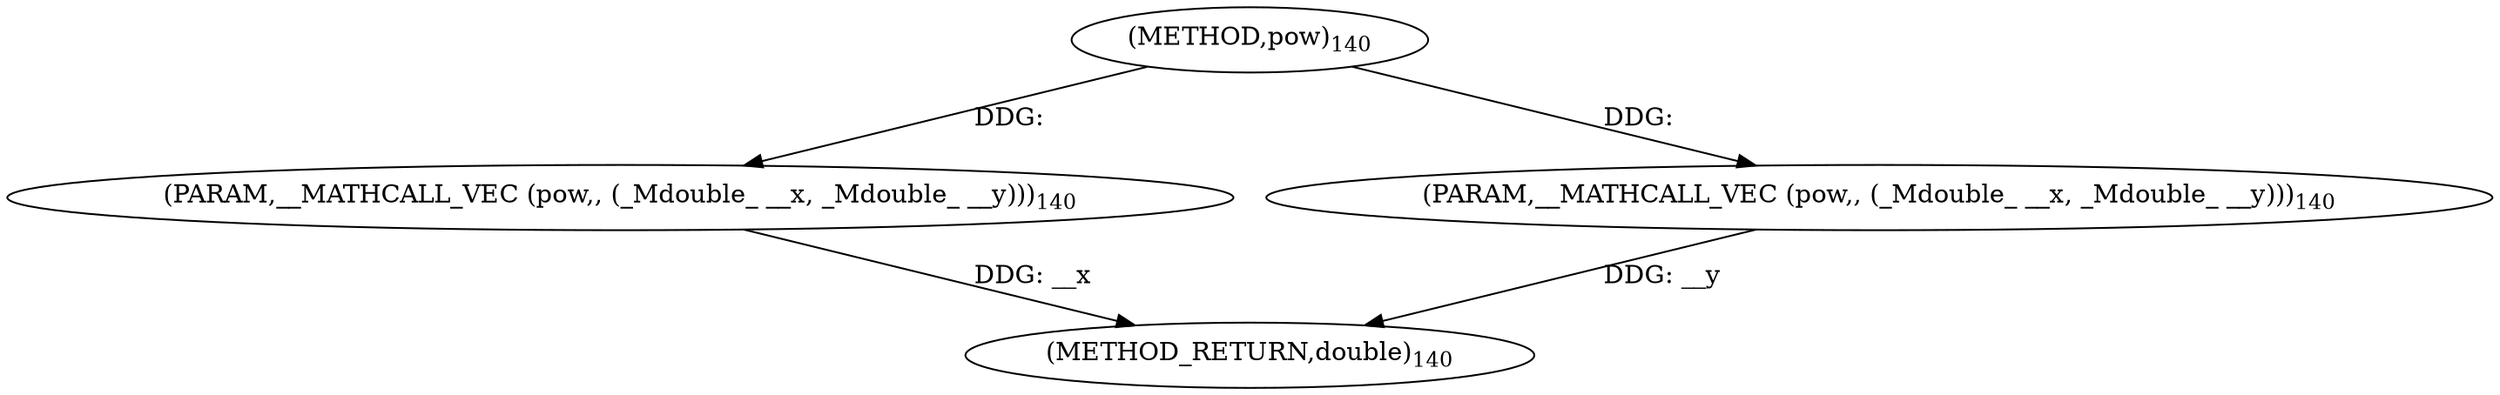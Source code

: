 digraph "pow" {  
"6300" [label = <(METHOD,pow)<SUB>140</SUB>> ]
"6303" [label = <(METHOD_RETURN,double)<SUB>140</SUB>> ]
"6301" [label = <(PARAM,__MATHCALL_VEC (pow,, (_Mdouble_ __x, _Mdouble_ __y)))<SUB>140</SUB>> ]
"6302" [label = <(PARAM,__MATHCALL_VEC (pow,, (_Mdouble_ __x, _Mdouble_ __y)))<SUB>140</SUB>> ]
  "6301" -> "6303"  [ label = "DDG: __x"] 
  "6302" -> "6303"  [ label = "DDG: __y"] 
  "6300" -> "6301"  [ label = "DDG: "] 
  "6300" -> "6302"  [ label = "DDG: "] 
}
